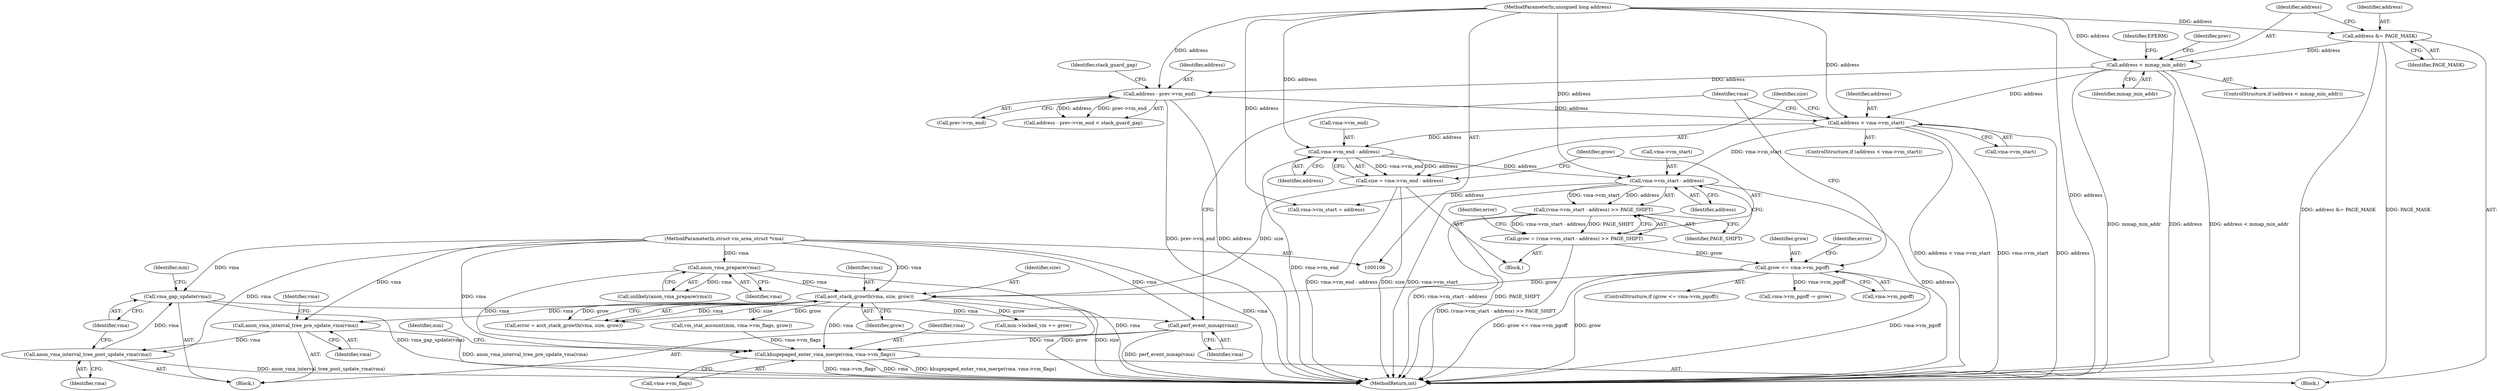 digraph "0_linux_0a1d52994d440e21def1c2174932410b4f2a98a1@API" {
"1000260" [label="(Call,vma_gap_update(vma))"];
"1000258" [label="(Call,anon_vma_interval_tree_post_update_vma(vma))"];
"1000246" [label="(Call,anon_vma_interval_tree_pre_update_vma(vma))"];
"1000216" [label="(Call,acct_stack_growth(vma, size, grow))"];
"1000169" [label="(Call,anon_vma_prepare(vma))"];
"1000107" [label="(MethodParameterIn,struct vm_area_struct *vma)"];
"1000187" [label="(Call,size = vma->vm_end - address)"];
"1000189" [label="(Call,vma->vm_end - address)"];
"1000179" [label="(Call,address < vma->vm_start)"];
"1000158" [label="(Call,address - prev->vm_end)"];
"1000125" [label="(Call,address < mmap_min_addr)"];
"1000121" [label="(Call,address &= PAGE_MASK)"];
"1000108" [label="(MethodParameterIn,unsigned long address)"];
"1000208" [label="(Call,grow <= vma->vm_pgoff)"];
"1000194" [label="(Call,grow = (vma->vm_start - address) >> PAGE_SHIFT)"];
"1000196" [label="(Call,(vma->vm_start - address) >> PAGE_SHIFT)"];
"1000197" [label="(Call,vma->vm_start - address)"];
"1000267" [label="(Call,perf_event_mmap(vma))"];
"1000273" [label="(Call,khugepaged_enter_vma_merge(vma, vma->vm_flags))"];
"1000267" [label="(Call,perf_event_mmap(vma))"];
"1000109" [label="(Block,)"];
"1000275" [label="(Call,vma->vm_flags)"];
"1000169" [label="(Call,anon_vma_prepare(vma))"];
"1000246" [label="(Call,anon_vma_interval_tree_pre_update_vma(vma))"];
"1000193" [label="(Identifier,address)"];
"1000248" [label="(Call,vma->vm_start = address)"];
"1000197" [label="(Call,vma->vm_start - address)"];
"1000218" [label="(Identifier,size)"];
"1000178" [label="(ControlStructure,if (address < vma->vm_start))"];
"1000190" [label="(Call,vma->vm_end)"];
"1000127" [label="(Identifier,mmap_min_addr)"];
"1000258" [label="(Call,anon_vma_interval_tree_post_update_vma(vma))"];
"1000210" [label="(Call,vma->vm_pgoff)"];
"1000223" [label="(Block,)"];
"1000216" [label="(Call,acct_stack_growth(vma, size, grow))"];
"1000123" [label="(Identifier,PAGE_MASK)"];
"1000219" [label="(Identifier,grow)"];
"1000130" [label="(Identifier,EPERM)"];
"1000157" [label="(Call,address - prev->vm_end < stack_guard_gap)"];
"1000202" [label="(Identifier,PAGE_SHIFT)"];
"1000108" [label="(MethodParameterIn,unsigned long address)"];
"1000158" [label="(Call,address - prev->vm_end)"];
"1000207" [label="(ControlStructure,if (grow <= vma->vm_pgoff))"];
"1000240" [label="(Call,vm_stat_account(mm, vma->vm_flags, grow))"];
"1000180" [label="(Identifier,address)"];
"1000126" [label="(Identifier,address)"];
"1000159" [label="(Identifier,address)"];
"1000204" [label="(Identifier,error)"];
"1000250" [label="(Identifier,vma)"];
"1000235" [label="(Call,mm->locked_vm += grow)"];
"1000260" [label="(Call,vma_gap_update(vma))"];
"1000194" [label="(Call,grow = (vma->vm_start - address) >> PAGE_SHIFT)"];
"1000215" [label="(Identifier,error)"];
"1000125" [label="(Call,address < mmap_min_addr)"];
"1000132" [label="(Identifier,prev)"];
"1000189" [label="(Call,vma->vm_end - address)"];
"1000198" [label="(Call,vma->vm_start)"];
"1000184" [label="(Block,)"];
"1000160" [label="(Call,prev->vm_end)"];
"1000201" [label="(Identifier,address)"];
"1000282" [label="(MethodReturn,int)"];
"1000279" [label="(Identifier,mm)"];
"1000265" [label="(Identifier,mm)"];
"1000179" [label="(Call,address < vma->vm_start)"];
"1000274" [label="(Identifier,vma)"];
"1000273" [label="(Call,khugepaged_enter_vma_merge(vma, vma->vm_flags))"];
"1000208" [label="(Call,grow <= vma->vm_pgoff)"];
"1000163" [label="(Identifier,stack_guard_gap)"];
"1000170" [label="(Identifier,vma)"];
"1000195" [label="(Identifier,grow)"];
"1000124" [label="(ControlStructure,if (address < mmap_min_addr))"];
"1000107" [label="(MethodParameterIn,struct vm_area_struct *vma)"];
"1000253" [label="(Call,vma->vm_pgoff -= grow)"];
"1000217" [label="(Identifier,vma)"];
"1000168" [label="(Call,unlikely(anon_vma_prepare(vma)))"];
"1000261" [label="(Identifier,vma)"];
"1000188" [label="(Identifier,size)"];
"1000271" [label="(Identifier,vma)"];
"1000122" [label="(Identifier,address)"];
"1000209" [label="(Identifier,grow)"];
"1000181" [label="(Call,vma->vm_start)"];
"1000259" [label="(Identifier,vma)"];
"1000247" [label="(Identifier,vma)"];
"1000214" [label="(Call,error = acct_stack_growth(vma, size, grow))"];
"1000121" [label="(Call,address &= PAGE_MASK)"];
"1000268" [label="(Identifier,vma)"];
"1000187" [label="(Call,size = vma->vm_end - address)"];
"1000196" [label="(Call,(vma->vm_start - address) >> PAGE_SHIFT)"];
"1000260" -> "1000223"  [label="AST: "];
"1000260" -> "1000261"  [label="CFG: "];
"1000261" -> "1000260"  [label="AST: "];
"1000265" -> "1000260"  [label="CFG: "];
"1000260" -> "1000282"  [label="DDG: vma_gap_update(vma)"];
"1000258" -> "1000260"  [label="DDG: vma"];
"1000107" -> "1000260"  [label="DDG: vma"];
"1000260" -> "1000267"  [label="DDG: vma"];
"1000258" -> "1000223"  [label="AST: "];
"1000258" -> "1000259"  [label="CFG: "];
"1000259" -> "1000258"  [label="AST: "];
"1000261" -> "1000258"  [label="CFG: "];
"1000258" -> "1000282"  [label="DDG: anon_vma_interval_tree_post_update_vma(vma)"];
"1000246" -> "1000258"  [label="DDG: vma"];
"1000107" -> "1000258"  [label="DDG: vma"];
"1000246" -> "1000223"  [label="AST: "];
"1000246" -> "1000247"  [label="CFG: "];
"1000247" -> "1000246"  [label="AST: "];
"1000250" -> "1000246"  [label="CFG: "];
"1000246" -> "1000282"  [label="DDG: anon_vma_interval_tree_pre_update_vma(vma)"];
"1000216" -> "1000246"  [label="DDG: vma"];
"1000107" -> "1000246"  [label="DDG: vma"];
"1000216" -> "1000214"  [label="AST: "];
"1000216" -> "1000219"  [label="CFG: "];
"1000217" -> "1000216"  [label="AST: "];
"1000218" -> "1000216"  [label="AST: "];
"1000219" -> "1000216"  [label="AST: "];
"1000214" -> "1000216"  [label="CFG: "];
"1000216" -> "1000282"  [label="DDG: grow"];
"1000216" -> "1000282"  [label="DDG: size"];
"1000216" -> "1000214"  [label="DDG: vma"];
"1000216" -> "1000214"  [label="DDG: size"];
"1000216" -> "1000214"  [label="DDG: grow"];
"1000169" -> "1000216"  [label="DDG: vma"];
"1000107" -> "1000216"  [label="DDG: vma"];
"1000187" -> "1000216"  [label="DDG: size"];
"1000208" -> "1000216"  [label="DDG: grow"];
"1000216" -> "1000235"  [label="DDG: grow"];
"1000216" -> "1000240"  [label="DDG: grow"];
"1000216" -> "1000273"  [label="DDG: vma"];
"1000169" -> "1000168"  [label="AST: "];
"1000169" -> "1000170"  [label="CFG: "];
"1000170" -> "1000169"  [label="AST: "];
"1000168" -> "1000169"  [label="CFG: "];
"1000169" -> "1000282"  [label="DDG: vma"];
"1000169" -> "1000168"  [label="DDG: vma"];
"1000107" -> "1000169"  [label="DDG: vma"];
"1000169" -> "1000273"  [label="DDG: vma"];
"1000107" -> "1000106"  [label="AST: "];
"1000107" -> "1000282"  [label="DDG: vma"];
"1000107" -> "1000267"  [label="DDG: vma"];
"1000107" -> "1000273"  [label="DDG: vma"];
"1000187" -> "1000184"  [label="AST: "];
"1000187" -> "1000189"  [label="CFG: "];
"1000188" -> "1000187"  [label="AST: "];
"1000189" -> "1000187"  [label="AST: "];
"1000195" -> "1000187"  [label="CFG: "];
"1000187" -> "1000282"  [label="DDG: size"];
"1000187" -> "1000282"  [label="DDG: vma->vm_end - address"];
"1000189" -> "1000187"  [label="DDG: vma->vm_end"];
"1000189" -> "1000187"  [label="DDG: address"];
"1000189" -> "1000193"  [label="CFG: "];
"1000190" -> "1000189"  [label="AST: "];
"1000193" -> "1000189"  [label="AST: "];
"1000189" -> "1000282"  [label="DDG: vma->vm_end"];
"1000179" -> "1000189"  [label="DDG: address"];
"1000108" -> "1000189"  [label="DDG: address"];
"1000189" -> "1000197"  [label="DDG: address"];
"1000179" -> "1000178"  [label="AST: "];
"1000179" -> "1000181"  [label="CFG: "];
"1000180" -> "1000179"  [label="AST: "];
"1000181" -> "1000179"  [label="AST: "];
"1000188" -> "1000179"  [label="CFG: "];
"1000271" -> "1000179"  [label="CFG: "];
"1000179" -> "1000282"  [label="DDG: address < vma->vm_start"];
"1000179" -> "1000282"  [label="DDG: vma->vm_start"];
"1000179" -> "1000282"  [label="DDG: address"];
"1000158" -> "1000179"  [label="DDG: address"];
"1000125" -> "1000179"  [label="DDG: address"];
"1000108" -> "1000179"  [label="DDG: address"];
"1000179" -> "1000197"  [label="DDG: vma->vm_start"];
"1000158" -> "1000157"  [label="AST: "];
"1000158" -> "1000160"  [label="CFG: "];
"1000159" -> "1000158"  [label="AST: "];
"1000160" -> "1000158"  [label="AST: "];
"1000163" -> "1000158"  [label="CFG: "];
"1000158" -> "1000282"  [label="DDG: address"];
"1000158" -> "1000282"  [label="DDG: prev->vm_end"];
"1000158" -> "1000157"  [label="DDG: address"];
"1000158" -> "1000157"  [label="DDG: prev->vm_end"];
"1000125" -> "1000158"  [label="DDG: address"];
"1000108" -> "1000158"  [label="DDG: address"];
"1000125" -> "1000124"  [label="AST: "];
"1000125" -> "1000127"  [label="CFG: "];
"1000126" -> "1000125"  [label="AST: "];
"1000127" -> "1000125"  [label="AST: "];
"1000130" -> "1000125"  [label="CFG: "];
"1000132" -> "1000125"  [label="CFG: "];
"1000125" -> "1000282"  [label="DDG: address"];
"1000125" -> "1000282"  [label="DDG: address < mmap_min_addr"];
"1000125" -> "1000282"  [label="DDG: mmap_min_addr"];
"1000121" -> "1000125"  [label="DDG: address"];
"1000108" -> "1000125"  [label="DDG: address"];
"1000121" -> "1000109"  [label="AST: "];
"1000121" -> "1000123"  [label="CFG: "];
"1000122" -> "1000121"  [label="AST: "];
"1000123" -> "1000121"  [label="AST: "];
"1000126" -> "1000121"  [label="CFG: "];
"1000121" -> "1000282"  [label="DDG: PAGE_MASK"];
"1000121" -> "1000282"  [label="DDG: address &= PAGE_MASK"];
"1000108" -> "1000121"  [label="DDG: address"];
"1000108" -> "1000106"  [label="AST: "];
"1000108" -> "1000282"  [label="DDG: address"];
"1000108" -> "1000197"  [label="DDG: address"];
"1000108" -> "1000248"  [label="DDG: address"];
"1000208" -> "1000207"  [label="AST: "];
"1000208" -> "1000210"  [label="CFG: "];
"1000209" -> "1000208"  [label="AST: "];
"1000210" -> "1000208"  [label="AST: "];
"1000215" -> "1000208"  [label="CFG: "];
"1000271" -> "1000208"  [label="CFG: "];
"1000208" -> "1000282"  [label="DDG: grow"];
"1000208" -> "1000282"  [label="DDG: vma->vm_pgoff"];
"1000208" -> "1000282"  [label="DDG: grow <= vma->vm_pgoff"];
"1000194" -> "1000208"  [label="DDG: grow"];
"1000208" -> "1000253"  [label="DDG: vma->vm_pgoff"];
"1000194" -> "1000184"  [label="AST: "];
"1000194" -> "1000196"  [label="CFG: "];
"1000195" -> "1000194"  [label="AST: "];
"1000196" -> "1000194"  [label="AST: "];
"1000204" -> "1000194"  [label="CFG: "];
"1000194" -> "1000282"  [label="DDG: (vma->vm_start - address) >> PAGE_SHIFT"];
"1000196" -> "1000194"  [label="DDG: vma->vm_start - address"];
"1000196" -> "1000194"  [label="DDG: PAGE_SHIFT"];
"1000196" -> "1000202"  [label="CFG: "];
"1000197" -> "1000196"  [label="AST: "];
"1000202" -> "1000196"  [label="AST: "];
"1000196" -> "1000282"  [label="DDG: vma->vm_start - address"];
"1000196" -> "1000282"  [label="DDG: PAGE_SHIFT"];
"1000197" -> "1000196"  [label="DDG: vma->vm_start"];
"1000197" -> "1000196"  [label="DDG: address"];
"1000197" -> "1000201"  [label="CFG: "];
"1000198" -> "1000197"  [label="AST: "];
"1000201" -> "1000197"  [label="AST: "];
"1000202" -> "1000197"  [label="CFG: "];
"1000197" -> "1000282"  [label="DDG: address"];
"1000197" -> "1000282"  [label="DDG: vma->vm_start"];
"1000197" -> "1000248"  [label="DDG: address"];
"1000267" -> "1000223"  [label="AST: "];
"1000267" -> "1000268"  [label="CFG: "];
"1000268" -> "1000267"  [label="AST: "];
"1000271" -> "1000267"  [label="CFG: "];
"1000267" -> "1000282"  [label="DDG: perf_event_mmap(vma)"];
"1000267" -> "1000273"  [label="DDG: vma"];
"1000273" -> "1000109"  [label="AST: "];
"1000273" -> "1000275"  [label="CFG: "];
"1000274" -> "1000273"  [label="AST: "];
"1000275" -> "1000273"  [label="AST: "];
"1000279" -> "1000273"  [label="CFG: "];
"1000273" -> "1000282"  [label="DDG: vma->vm_flags"];
"1000273" -> "1000282"  [label="DDG: vma"];
"1000273" -> "1000282"  [label="DDG: khugepaged_enter_vma_merge(vma, vma->vm_flags)"];
"1000240" -> "1000273"  [label="DDG: vma->vm_flags"];
}
